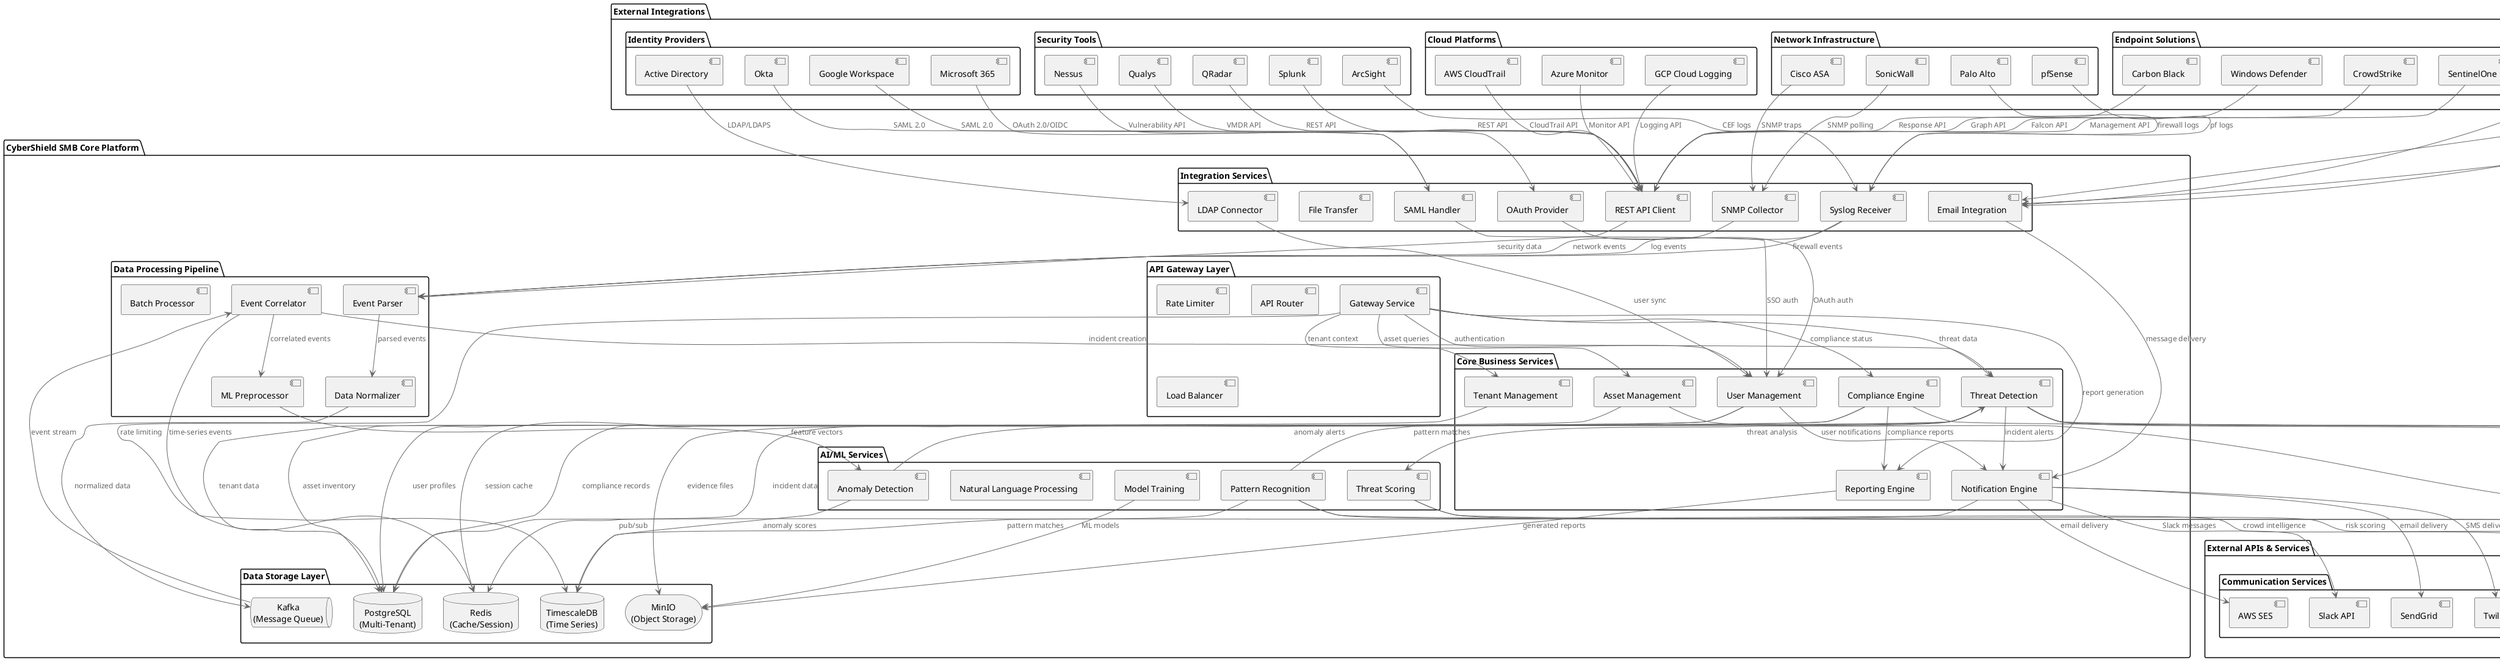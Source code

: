 
@startuml System Integration and Component Architecture
!include <cloudinsight/kafka>
!include <cloudinsight/redis>
!include <awslib/AWSCommon>
!include <awslib/ApplicationIntegration/SimpleQueueService>
!include <awslib/Database/RDS>
!include <awslib/Storage/SimpleStorageService>

package "External Integrations" {

    package "Identity Providers" {
        component [Active Directory] as AD
        component [Google Workspace] as GWS
        component [Microsoft 365] as M365
        component [Okta] as OKTA
    }

    package "Security Tools" {
        component [Splunk] as SPLUNK
        component [QRadar] as QRADAR
        component [ArcSight] as ARCSIGHT
        component [Nessus] as NESSUS
        component [Qualys] as QUALYS
    }

    package "Cloud Platforms" {
        component [AWS CloudTrail] as AWS_CT
        component [Azure Monitor] as AZURE_MON
        component [GCP Cloud Logging] as GCP_LOG
    }

    package "Network Infrastructure" {
        component [Cisco ASA] as CISCO
        component [Palo Alto] as PA
        component [SonicWall] as SONIC
        component [pfSense] as PFSENSE
    }

    package "Endpoint Solutions" {
        component [Windows Defender] as WD
        component [CrowdStrike] as CS
        component [SentinelOne] as S1
        component [Carbon Black] as CB
    }

    package "Communication Platforms" {
        component [Microsoft Teams] as TEAMS
        component [Slack] as SLACK
        component [Email Servers] as EMAIL
        component [SMS Gateways] as SMS
    }
}

package "CyberShield SMB Core Platform" {

    package "API Gateway Layer" {
        component [Gateway Service] as GATEWAY
        component [Rate Limiter] as RATE_LIM
        component [API Router] as ROUTER
        component [Load Balancer] as LB
    }

    package "Integration Services" {
        component [LDAP Connector] as LDAP_CONN
        component [SAML Handler] as SAML
        component [OAuth Provider] as OAUTH
        component [REST API Client] as REST_CLIENT
        component [SNMP Collector] as SNMP
        component [Syslog Receiver] as SYSLOG
        component [File Transfer] as FTP
        component [Email Integration] as EMAIL_INT
    }

    package "Data Processing Pipeline" {
        component [Event Parser] as PARSER
        component [Data Normalizer] as NORMALIZER
        component [Event Correlator] as CORRELATOR
        component [ML Preprocessor] as ML_PREP
        component [Batch Processor] as BATCH
    }

    package "Core Business Services" {
        component [Tenant Management] as TENANT
        component [User Management] as USER
        component [Asset Management] as ASSET
        component [Threat Detection] as THREAT
        component [Compliance Engine] as COMPLIANCE
        component [Reporting Engine] as REPORTING
        component [Notification Engine] as NOTIFICATION
    }

    package "AI/ML Services" {
        component [Anomaly Detection] as ANOMALY
        component [Threat Scoring] as SCORING
        component [Pattern Recognition] as PATTERN
        component [Natural Language Processing] as NLP
        component [Model Training] as TRAINING
    }

    package "Data Storage Layer" {
        database "PostgreSQL\n(Multi-Tenant)" as POSTGRES
        database "TimescaleDB\n(Time Series)" as TIMESCALE
        database "Redis\n(Cache/Session)" as REDIS_DB
        storage "MinIO\n(Object Storage)" as MINIO
        queue "Kafka\n(Message Queue)" as KAFKA_Q
    }
}

package "External APIs & Services" {

    package "Threat Intelligence" {
        cloud [VirusTotal API] as VT
        cloud [AlienVault OTX] as OTX
        cloud [Recorded Future] as RF
        cloud [ThreatCrowd] as TC
    }

    package "Vulnerability Databases" {
        cloud [National Vulnerability Database] as NVD
        cloud [CVE Details] as CVE
        cloud [Exploit Database] as EXPLOIT_DB
    }

    package "Geolocation & Reputation" {
        cloud [MaxMind GeoIP] as MAXMIND
        cloud [AbuseIPDB] as ABUSE_IP
        cloud [URLVoid] as URLVOID
    }

    package "Communication Services" {
        cloud [SendGrid] as SENDGRID
        cloud [Twilio] as TWILIO
        cloud [AWS SES] as SES
        cloud [Slack API] as SLACK_API
    }
}

' Integration Flows - Identity Providers
AD --> LDAP_CONN : LDAP/LDAPS
GWS --> SAML : SAML 2.0
M365 --> OAUTH : OAuth 2.0/OIDC
OKTA --> SAML : SAML 2.0

LDAP_CONN --> USER : user sync
SAML --> USER : SSO auth
OAUTH --> USER : OAuth auth

' Integration Flows - Security Tools
SPLUNK --> REST_CLIENT : REST API
QRADAR --> REST_CLIENT : REST API
ARCSIGHT --> SYSLOG : CEF logs
NESSUS --> REST_CLIENT : Vulnerability API
QUALYS --> REST_CLIENT : VMDR API

REST_CLIENT --> PARSER : security data
SYSLOG --> PARSER : log events

' Integration Flows - Cloud Platforms
AWS_CT --> REST_CLIENT : CloudTrail API
AZURE_MON --> REST_CLIENT : Monitor API
GCP_LOG --> REST_CLIENT : Logging API

' Integration Flows - Network Infrastructure
CISCO --> SNMP : SNMP traps
PA --> SYSLOG : firewall logs
SONIC --> SNMP : SNMP polling
PFSENSE --> SYSLOG : pf logs

SNMP --> PARSER : network events
SYSLOG --> PARSER : firewall events

' Integration Flows - Endpoint Solutions
WD --> REST_CLIENT : Graph API
CS --> REST_CLIENT : Falcon API
S1 --> REST_CLIENT : Management API
CB --> REST_CLIENT : Response API

' Integration Flows - Communication
TEAMS --> EMAIL_INT : webhook
SLACK --> EMAIL_INT : webhook
EMAIL --> EMAIL_INT : SMTP/IMAP
SMS --> EMAIL_INT : SMS gateway

EMAIL_INT --> NOTIFICATION : message delivery

' Data Processing Flow
PARSER --> NORMALIZER : parsed events
NORMALIZER --> KAFKA_Q : normalized data
KAFKA_Q --> CORRELATOR : event stream
CORRELATOR --> ML_PREP : correlated events
ML_PREP --> ANOMALY : feature vectors

' Core Service Interactions
GATEWAY --> TENANT : tenant context
GATEWAY --> USER : authentication
GATEWAY --> ASSET : asset queries
GATEWAY --> THREAT : threat data
GATEWAY --> COMPLIANCE : compliance status
GATEWAY --> REPORTING : report generation

THREAT --> SCORING : threat analysis
ANOMALY --> THREAT : anomaly alerts
PATTERN --> THREAT : pattern matches
CORRELATOR --> THREAT : incident creation

COMPLIANCE --> REPORTING : compliance reports
THREAT --> NOTIFICATION : incident alerts
USER --> NOTIFICATION : user notifications

' External API Integrations
THREAT --> VT : file reputation
THREAT --> OTX : threat intel
SCORING --> RF : risk scoring
PATTERN --> TC : crowd intelligence

ASSET --> NVD : vulnerability lookup
THREAT --> CVE : CVE details
COMPLIANCE --> EXPLOIT_DB : exploit check

THREAT --> MAXMIND : IP geolocation
SCORING --> ABUSE_IP : IP reputation
PATTERN --> URLVOID : URL reputation

NOTIFICATION --> SENDGRID : email delivery
NOTIFICATION --> TWILIO : SMS delivery
NOTIFICATION --> SES : email delivery
NOTIFICATION --> SLACK_API : Slack messages

' Data Storage Connections
TENANT --> POSTGRES : tenant data
USER --> POSTGRES : user profiles
ASSET --> POSTGRES : asset inventory
THREAT --> POSTGRES : incident data
COMPLIANCE --> POSTGRES : compliance records

CORRELATOR --> TIMESCALE : time-series events
ANOMALY --> TIMESCALE : anomaly scores
PATTERN --> TIMESCALE : pattern matches

USER --> REDIS_DB : session cache
GATEWAY --> REDIS_DB : rate limiting
NOTIFICATION --> REDIS_DB : pub/sub

COMPLIANCE --> MINIO : evidence files
REPORTING --> MINIO : generated reports
TRAINING --> MINIO : ML models

@enduml
